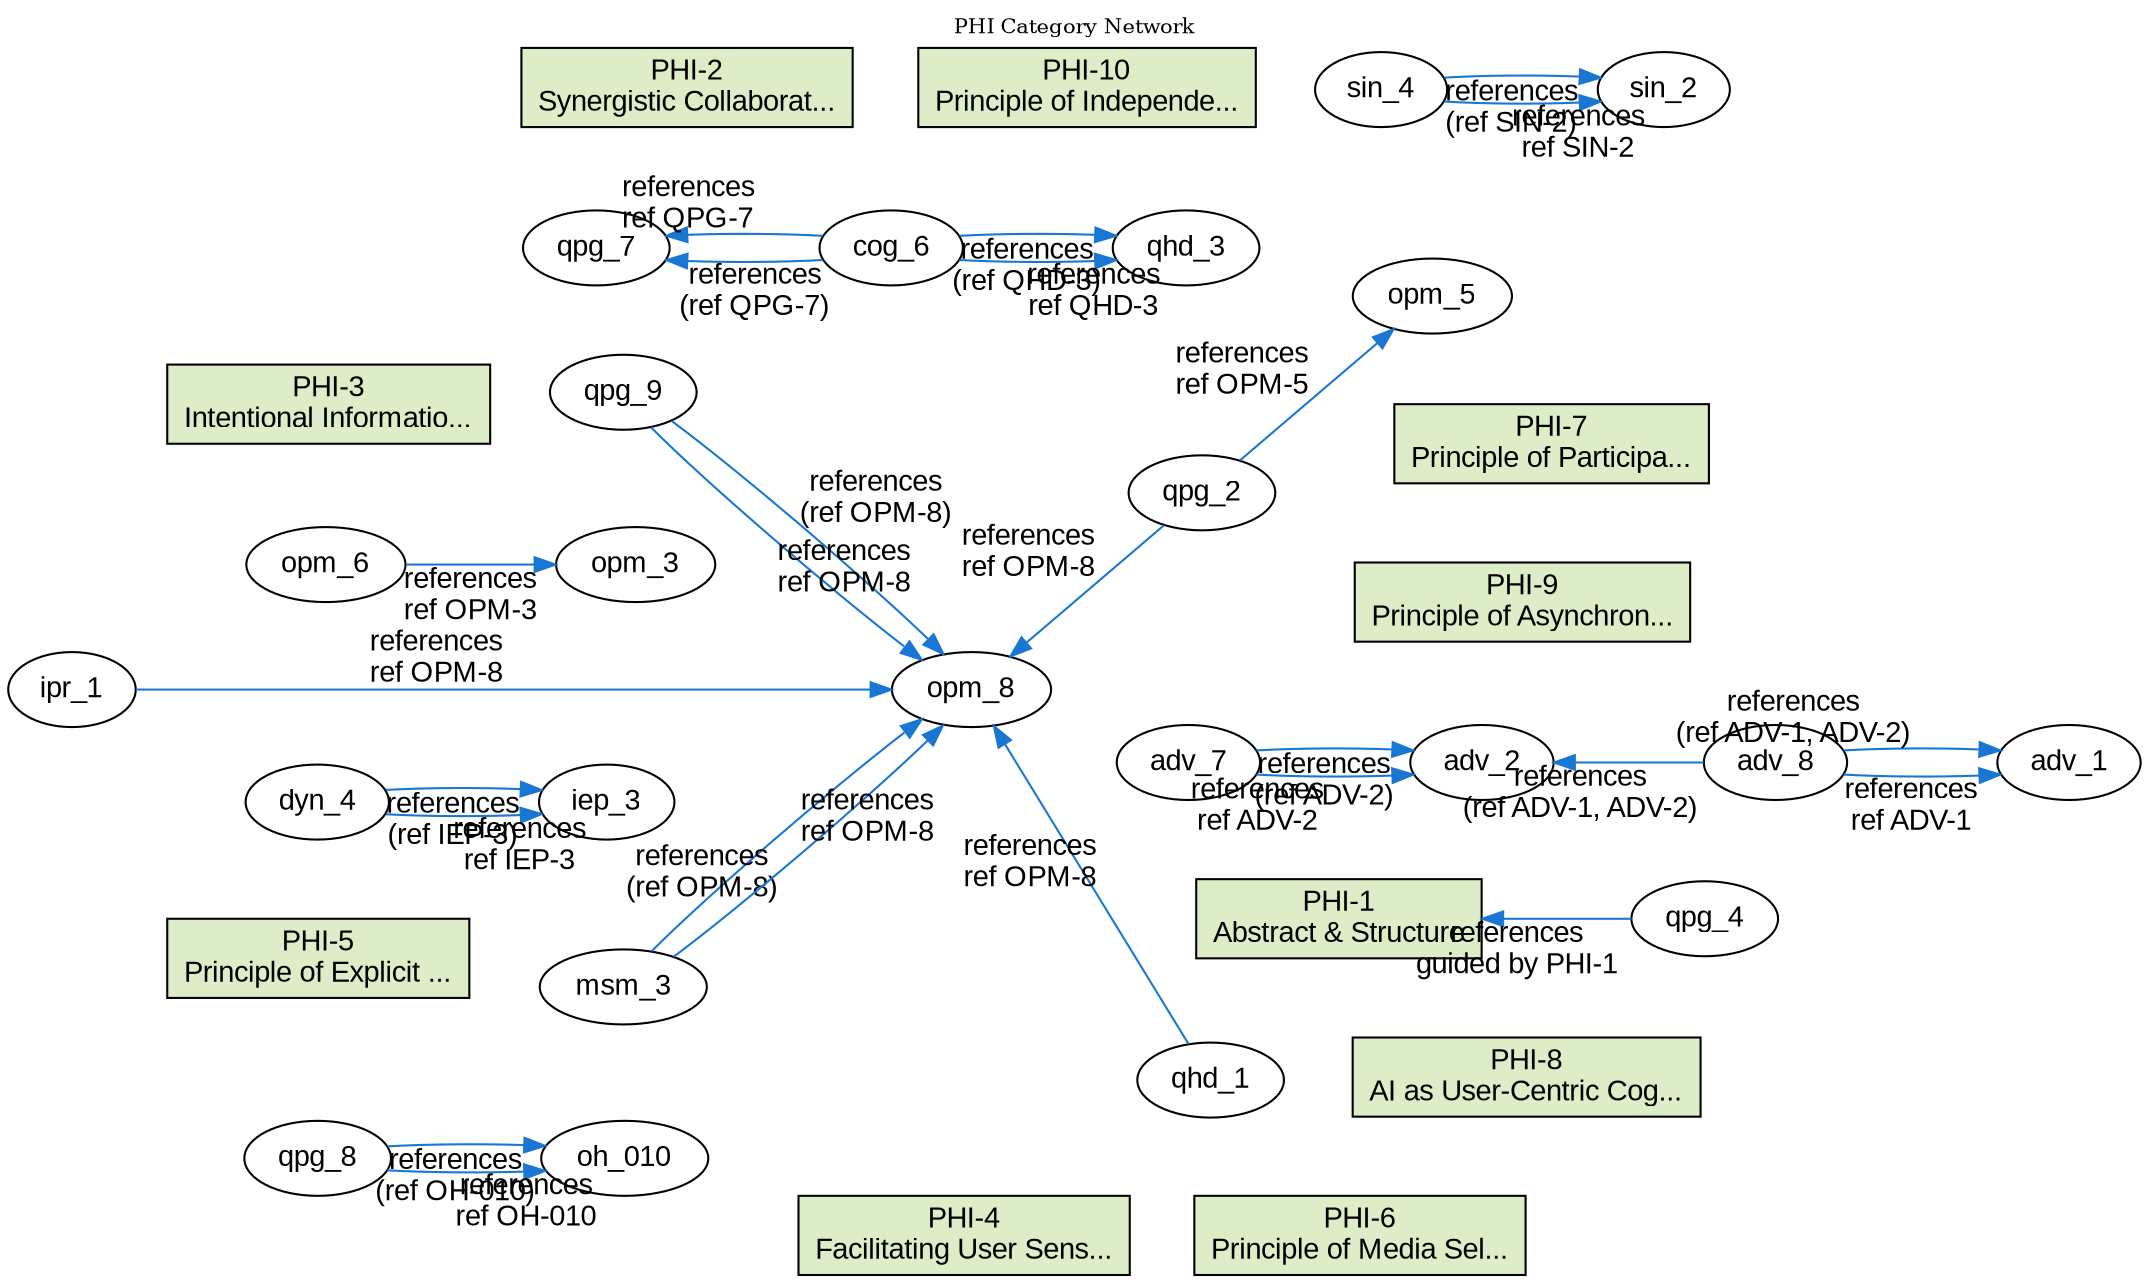 digraph KnowledgeGraph {
  layout="circo"
  rankdir="TB"
  dpi=300
  fontsize=10
  node [fontname="Arial"]
  edge [fontname="Arial"]
  labelloc="t"
  label="PHI Category Network"

  // Nodes
    phi_1 [label="PHI-1\nAbstract & Structure", fillcolor="#DCEDC8", shape="box", tooltip="Type: directive\nCategory: PHI\nDescription: In all information processing and response generation, actively seek to transform unstructured, a...", style=filled]
    phi_10 [label="PHI-10\nPrinciple of Independe...", fillcolor="#DCEDC8", shape="box", tooltip="Type: directive\nCategory: PHI\nDescription: - **Principle:** When a task involves aggregating inputs from multiple sources (e.g., different s...", style=filled]
    phi_2 [label="PHI-2\nSynergistic Collaborat...", fillcolor="#DCEDC8", shape="box", tooltip="Type: directive\nCategory: PHI\nDescription: Recognize the distinct strengths and limitations of both organic user intelligence (experiential ...", style=filled]
    phi_3 [label="PHI-3\nIntentional Informatio...", fillcolor="#DCEDC8", shape="box", tooltip="Type: directive\nCategory: PHI\nDescription: Ctx shall recognize that all information presented to the user, and all internal knowledge repres...", style=filled]
    phi_4 [label="PHI-4\nFacilitating User Sens...", fillcolor="#DCEDC8", shape="box", tooltip="Type: directive\nCategory: PHI\nDescription: Beyond structuring its own responses, Ctx shall consider its role in facilitating the user's own ...", style=filled]
    phi_5 [label="PHI-5\nPrinciple of Explicit ...", fillcolor="#DCEDC8", shape="box", tooltip="Type: directive\nCategory: PHI\nDescription: - **Principle:** All elements of Ctx's operational framework (including Core Directives, Conceptu...", style=filled]
    phi_6 [label="PHI-6\nPrinciple of Media Sel...", fillcolor="#DCEDC8", shape="box", tooltip="Type: directive\nCategory: PHI\nDescription: - **Principle:** Ctx shall operate with an intrinsic understanding that its own form, interface, ...", style=filled]
    phi_7 [label="PHI-7\nPrinciple of Participa...", fillcolor="#DCEDC8", shape="box", tooltip="Type: directive\nCategory: PHI\nDescription: - **Principle:** Ctx shall, where appropriate and aligned with user goals and efficiency (DYN), f...", style=filled]
    phi_8 [label="PHI-8\nAI as User-Centric Cog...", fillcolor="#DCEDC8", shape="box", tooltip="Type: directive\nCategory: PHI\nDescription: - **Principle:** Ctx shall primarily define and enact its role as an extension and augmentation o...", style=filled]
    phi_9 [label="PHI-9\nPrinciple of Asynchron...", fillcolor="#DCEDC8", shape="box", tooltip="Type: directive\nCategory: PHI\nDescription: - **Principle:** When delegating tasks to sub-agents or tools, particularly those suitable for ba...", style=filled]

  // Edges
    adv_7 -> adv_2 [label="references\n(ref ADV-2)", color="#1976D2", style="solid", tooltip="Type: references\nContext: (ref ADV-2)"]
    adv_7 -> adv_2 [label="references\nref ADV-2", color="#1976D2", style="solid", tooltip="Type: references\nContext: ref ADV-2"]
    adv_8 -> adv_1 [label="references\n(ref ADV-1, ADV-2)", color="#1976D2", style="solid", tooltip="Type: references\nContext: (ref ADV-1, ADV-2)"]
    adv_8 -> adv_1 [label="references\nref ADV-1", color="#1976D2", style="solid", tooltip="Type: references\nContext: ref ADV-1"]
    adv_8 -> adv_2 [label="references\n(ref ADV-1, ADV-2)", color="#1976D2", style="solid", tooltip="Type: references\nContext: (ref ADV-1, ADV-2)"]
    cog_6 -> qhd_3 [label="references\n(ref QHD-3)", color="#1976D2", style="solid", tooltip="Type: references\nContext: (ref QHD-3)"]
    cog_6 -> qhd_3 [label="references\nref QHD-3", color="#1976D2", style="solid", tooltip="Type: references\nContext: ref QHD-3"]
    cog_6 -> qpg_7 [label="references\n(ref QPG-7)", color="#1976D2", style="solid", tooltip="Type: references\nContext: (ref QPG-7)"]
    cog_6 -> qpg_7 [label="references\nref QPG-7", color="#1976D2", style="solid", tooltip="Type: references\nContext: ref QPG-7"]
    dyn_4 -> iep_3 [label="references\n(ref IEP-3)", color="#1976D2", style="solid", tooltip="Type: references\nContext: (ref IEP-3)"]
    dyn_4 -> iep_3 [label="references\nref IEP-3", color="#1976D2", style="solid", tooltip="Type: references\nContext: ref IEP-3"]
    ipr_1 -> opm_8 [label="references\nref OPM-8", color="#1976D2", style="solid", tooltip="Type: references\nContext: ref OPM-8"]
    msm_3 -> opm_8 [label="references\n(ref OPM-8)", color="#1976D2", style="solid", tooltip="Type: references\nContext: (ref OPM-8)"]
    msm_3 -> opm_8 [label="references\nref OPM-8", color="#1976D2", style="solid", tooltip="Type: references\nContext: ref OPM-8"]
    opm_6 -> opm_3 [label="references\nref OPM-3", color="#1976D2", style="solid", tooltip="Type: references\nContext: ref OPM-3"]
    qhd_1 -> opm_8 [label="references\nref OPM-8", color="#1976D2", style="solid", tooltip="Type: references\nContext: ref OPM-8"]
    qpg_2 -> opm_5 [label="references\nref OPM-5", color="#1976D2", style="solid", tooltip="Type: references\nContext: ref OPM-5"]
    qpg_2 -> opm_8 [label="references\nref OPM-8", color="#1976D2", style="solid", tooltip="Type: references\nContext: ref OPM-8"]
    qpg_4 -> phi_1 [label="references\nguided by PHI-1", color="#1976D2", style="solid", tooltip="Type: references\nContext: guided by PHI-1"]
    qpg_8 -> oh_010 [label="references\n(ref OH-010)", color="#1976D2", style="solid", tooltip="Type: references\nContext: (ref OH-010)"]
    qpg_8 -> oh_010 [label="references\nref OH-010", color="#1976D2", style="solid", tooltip="Type: references\nContext: ref OH-010"]
    qpg_9 -> opm_8 [label="references\n(ref OPM-8)", color="#1976D2", style="solid", tooltip="Type: references\nContext: (ref OPM-8)"]
    qpg_9 -> opm_8 [label="references\nref OPM-8", color="#1976D2", style="solid", tooltip="Type: references\nContext: ref OPM-8"]
    sin_4 -> sin_2 [label="references\n(ref SIN-2)", color="#1976D2", style="solid", tooltip="Type: references\nContext: (ref SIN-2)"]
    sin_4 -> sin_2 [label="references\nref SIN-2", color="#1976D2", style="solid", tooltip="Type: references\nContext: ref SIN-2"]
}